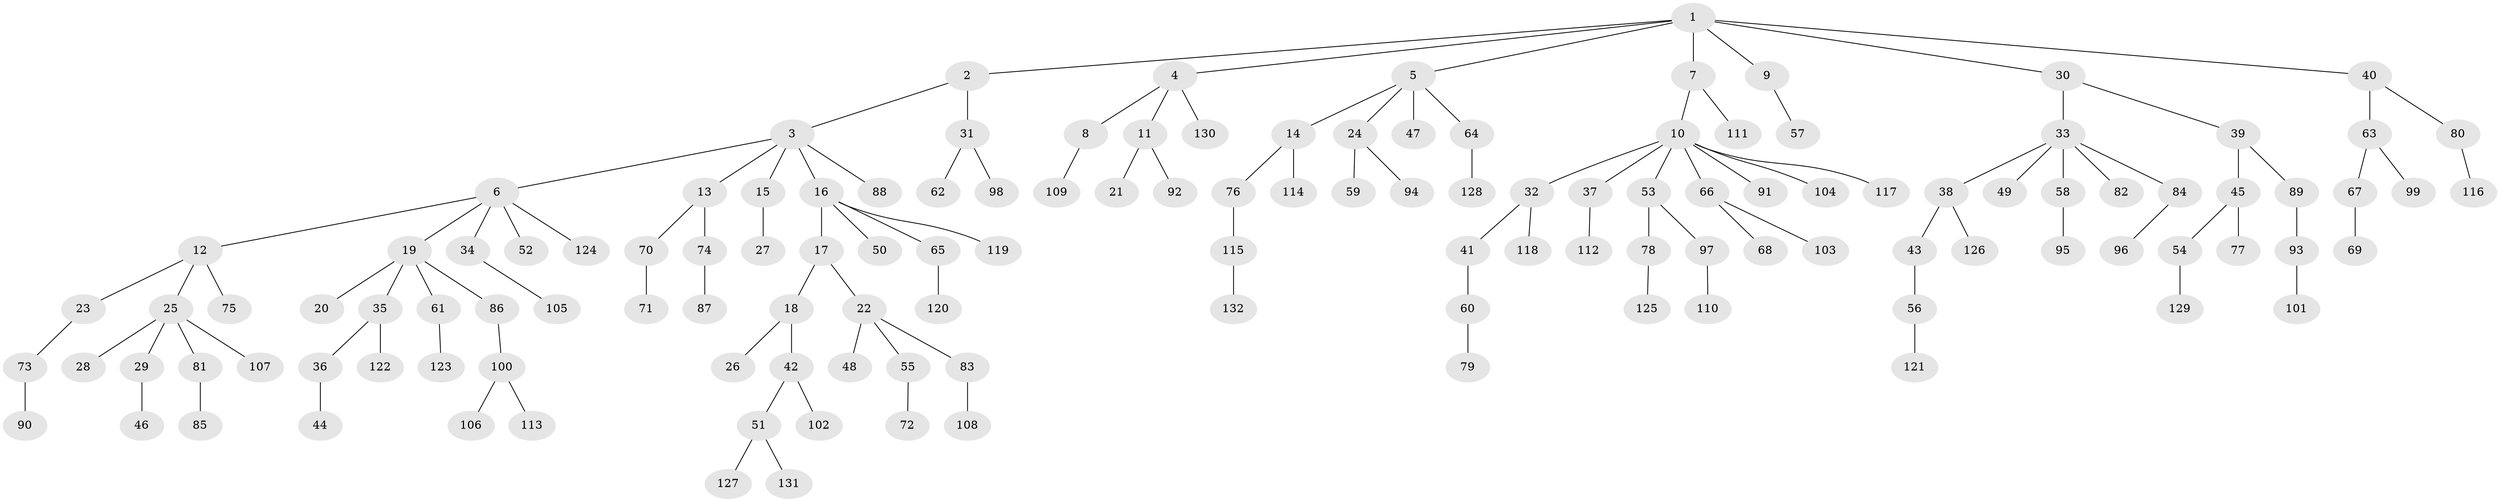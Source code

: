 // coarse degree distribution, {10: 0.011363636363636364, 4: 0.07954545454545454, 5: 0.022727272727272728, 3: 0.09090909090909091, 9: 0.022727272727272728, 1: 0.5909090909090909, 2: 0.18181818181818182}
// Generated by graph-tools (version 1.1) at 2025/52/02/27/25 19:52:13]
// undirected, 132 vertices, 131 edges
graph export_dot {
graph [start="1"]
  node [color=gray90,style=filled];
  1;
  2;
  3;
  4;
  5;
  6;
  7;
  8;
  9;
  10;
  11;
  12;
  13;
  14;
  15;
  16;
  17;
  18;
  19;
  20;
  21;
  22;
  23;
  24;
  25;
  26;
  27;
  28;
  29;
  30;
  31;
  32;
  33;
  34;
  35;
  36;
  37;
  38;
  39;
  40;
  41;
  42;
  43;
  44;
  45;
  46;
  47;
  48;
  49;
  50;
  51;
  52;
  53;
  54;
  55;
  56;
  57;
  58;
  59;
  60;
  61;
  62;
  63;
  64;
  65;
  66;
  67;
  68;
  69;
  70;
  71;
  72;
  73;
  74;
  75;
  76;
  77;
  78;
  79;
  80;
  81;
  82;
  83;
  84;
  85;
  86;
  87;
  88;
  89;
  90;
  91;
  92;
  93;
  94;
  95;
  96;
  97;
  98;
  99;
  100;
  101;
  102;
  103;
  104;
  105;
  106;
  107;
  108;
  109;
  110;
  111;
  112;
  113;
  114;
  115;
  116;
  117;
  118;
  119;
  120;
  121;
  122;
  123;
  124;
  125;
  126;
  127;
  128;
  129;
  130;
  131;
  132;
  1 -- 2;
  1 -- 4;
  1 -- 5;
  1 -- 7;
  1 -- 9;
  1 -- 30;
  1 -- 40;
  2 -- 3;
  2 -- 31;
  3 -- 6;
  3 -- 13;
  3 -- 15;
  3 -- 16;
  3 -- 88;
  4 -- 8;
  4 -- 11;
  4 -- 130;
  5 -- 14;
  5 -- 24;
  5 -- 47;
  5 -- 64;
  6 -- 12;
  6 -- 19;
  6 -- 34;
  6 -- 52;
  6 -- 124;
  7 -- 10;
  7 -- 111;
  8 -- 109;
  9 -- 57;
  10 -- 32;
  10 -- 37;
  10 -- 53;
  10 -- 66;
  10 -- 91;
  10 -- 104;
  10 -- 117;
  11 -- 21;
  11 -- 92;
  12 -- 23;
  12 -- 25;
  12 -- 75;
  13 -- 70;
  13 -- 74;
  14 -- 76;
  14 -- 114;
  15 -- 27;
  16 -- 17;
  16 -- 50;
  16 -- 65;
  16 -- 119;
  17 -- 18;
  17 -- 22;
  18 -- 26;
  18 -- 42;
  19 -- 20;
  19 -- 35;
  19 -- 61;
  19 -- 86;
  22 -- 48;
  22 -- 55;
  22 -- 83;
  23 -- 73;
  24 -- 59;
  24 -- 94;
  25 -- 28;
  25 -- 29;
  25 -- 81;
  25 -- 107;
  29 -- 46;
  30 -- 33;
  30 -- 39;
  31 -- 62;
  31 -- 98;
  32 -- 41;
  32 -- 118;
  33 -- 38;
  33 -- 49;
  33 -- 58;
  33 -- 82;
  33 -- 84;
  34 -- 105;
  35 -- 36;
  35 -- 122;
  36 -- 44;
  37 -- 112;
  38 -- 43;
  38 -- 126;
  39 -- 45;
  39 -- 89;
  40 -- 63;
  40 -- 80;
  41 -- 60;
  42 -- 51;
  42 -- 102;
  43 -- 56;
  45 -- 54;
  45 -- 77;
  51 -- 127;
  51 -- 131;
  53 -- 78;
  53 -- 97;
  54 -- 129;
  55 -- 72;
  56 -- 121;
  58 -- 95;
  60 -- 79;
  61 -- 123;
  63 -- 67;
  63 -- 99;
  64 -- 128;
  65 -- 120;
  66 -- 68;
  66 -- 103;
  67 -- 69;
  70 -- 71;
  73 -- 90;
  74 -- 87;
  76 -- 115;
  78 -- 125;
  80 -- 116;
  81 -- 85;
  83 -- 108;
  84 -- 96;
  86 -- 100;
  89 -- 93;
  93 -- 101;
  97 -- 110;
  100 -- 106;
  100 -- 113;
  115 -- 132;
}
